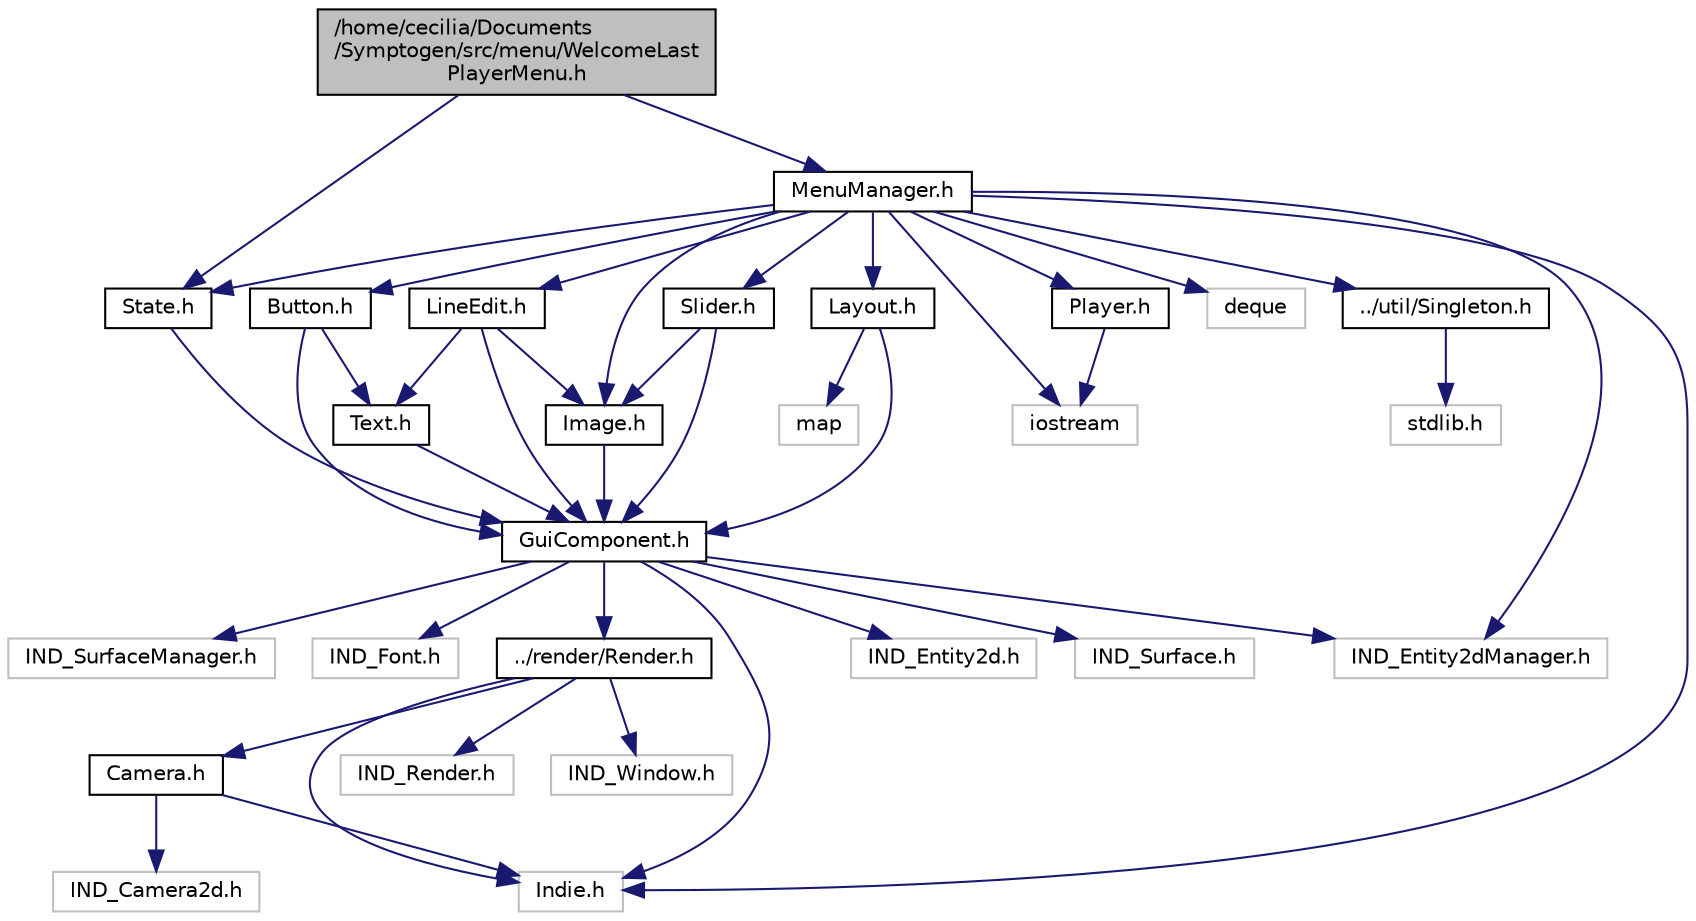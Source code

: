 digraph "/home/cecilia/Documents/Symptogen/src/menu/WelcomeLastPlayerMenu.h"
{
  edge [fontname="Helvetica",fontsize="10",labelfontname="Helvetica",labelfontsize="10"];
  node [fontname="Helvetica",fontsize="10",shape=record];
  Node1 [label="/home/cecilia/Documents\l/Symptogen/src/menu/WelcomeLast\lPlayerMenu.h",height=0.2,width=0.4,color="black", fillcolor="grey75", style="filled" fontcolor="black"];
  Node1 -> Node2 [color="midnightblue",fontsize="10",style="solid",fontname="Helvetica"];
  Node2 [label="State.h",height=0.2,width=0.4,color="black", fillcolor="white", style="filled",URL="$_state_8h.html"];
  Node2 -> Node3 [color="midnightblue",fontsize="10",style="solid",fontname="Helvetica"];
  Node3 [label="GuiComponent.h",height=0.2,width=0.4,color="black", fillcolor="white", style="filled",URL="$_gui_component_8h.html"];
  Node3 -> Node4 [color="midnightblue",fontsize="10",style="solid",fontname="Helvetica"];
  Node4 [label="Indie.h",height=0.2,width=0.4,color="grey75", fillcolor="white", style="filled"];
  Node3 -> Node5 [color="midnightblue",fontsize="10",style="solid",fontname="Helvetica"];
  Node5 [label="IND_Entity2d.h",height=0.2,width=0.4,color="grey75", fillcolor="white", style="filled"];
  Node3 -> Node6 [color="midnightblue",fontsize="10",style="solid",fontname="Helvetica"];
  Node6 [label="IND_Entity2dManager.h",height=0.2,width=0.4,color="grey75", fillcolor="white", style="filled"];
  Node3 -> Node7 [color="midnightblue",fontsize="10",style="solid",fontname="Helvetica"];
  Node7 [label="IND_Surface.h",height=0.2,width=0.4,color="grey75", fillcolor="white", style="filled"];
  Node3 -> Node8 [color="midnightblue",fontsize="10",style="solid",fontname="Helvetica"];
  Node8 [label="IND_SurfaceManager.h",height=0.2,width=0.4,color="grey75", fillcolor="white", style="filled"];
  Node3 -> Node9 [color="midnightblue",fontsize="10",style="solid",fontname="Helvetica"];
  Node9 [label="IND_Font.h",height=0.2,width=0.4,color="grey75", fillcolor="white", style="filled"];
  Node3 -> Node10 [color="midnightblue",fontsize="10",style="solid",fontname="Helvetica"];
  Node10 [label="../render/Render.h",height=0.2,width=0.4,color="black", fillcolor="white", style="filled",URL="$_render_8h.html"];
  Node10 -> Node4 [color="midnightblue",fontsize="10",style="solid",fontname="Helvetica"];
  Node10 -> Node11 [color="midnightblue",fontsize="10",style="solid",fontname="Helvetica"];
  Node11 [label="IND_Render.h",height=0.2,width=0.4,color="grey75", fillcolor="white", style="filled"];
  Node10 -> Node12 [color="midnightblue",fontsize="10",style="solid",fontname="Helvetica"];
  Node12 [label="IND_Window.h",height=0.2,width=0.4,color="grey75", fillcolor="white", style="filled"];
  Node10 -> Node13 [color="midnightblue",fontsize="10",style="solid",fontname="Helvetica"];
  Node13 [label="Camera.h",height=0.2,width=0.4,color="black", fillcolor="white", style="filled",URL="$_camera_8h.html"];
  Node13 -> Node4 [color="midnightblue",fontsize="10",style="solid",fontname="Helvetica"];
  Node13 -> Node14 [color="midnightblue",fontsize="10",style="solid",fontname="Helvetica"];
  Node14 [label="IND_Camera2d.h",height=0.2,width=0.4,color="grey75", fillcolor="white", style="filled"];
  Node1 -> Node15 [color="midnightblue",fontsize="10",style="solid",fontname="Helvetica"];
  Node15 [label="MenuManager.h",height=0.2,width=0.4,color="black", fillcolor="white", style="filled",URL="$_menu_manager_8h.html"];
  Node15 -> Node16 [color="midnightblue",fontsize="10",style="solid",fontname="Helvetica"];
  Node16 [label="iostream",height=0.2,width=0.4,color="grey75", fillcolor="white", style="filled"];
  Node15 -> Node17 [color="midnightblue",fontsize="10",style="solid",fontname="Helvetica"];
  Node17 [label="deque",height=0.2,width=0.4,color="grey75", fillcolor="white", style="filled"];
  Node15 -> Node4 [color="midnightblue",fontsize="10",style="solid",fontname="Helvetica"];
  Node15 -> Node6 [color="midnightblue",fontsize="10",style="solid",fontname="Helvetica"];
  Node15 -> Node18 [color="midnightblue",fontsize="10",style="solid",fontname="Helvetica"];
  Node18 [label="../util/Singleton.h",height=0.2,width=0.4,color="black", fillcolor="white", style="filled",URL="$_singleton_8h.html"];
  Node18 -> Node19 [color="midnightblue",fontsize="10",style="solid",fontname="Helvetica"];
  Node19 [label="stdlib.h",height=0.2,width=0.4,color="grey75", fillcolor="white", style="filled"];
  Node15 -> Node20 [color="midnightblue",fontsize="10",style="solid",fontname="Helvetica"];
  Node20 [label="Player.h",height=0.2,width=0.4,color="black", fillcolor="white", style="filled",URL="$_player_8h.html"];
  Node20 -> Node16 [color="midnightblue",fontsize="10",style="solid",fontname="Helvetica"];
  Node15 -> Node2 [color="midnightblue",fontsize="10",style="solid",fontname="Helvetica"];
  Node15 -> Node21 [color="midnightblue",fontsize="10",style="solid",fontname="Helvetica"];
  Node21 [label="Layout.h",height=0.2,width=0.4,color="black", fillcolor="white", style="filled",URL="$_layout_8h.html"];
  Node21 -> Node3 [color="midnightblue",fontsize="10",style="solid",fontname="Helvetica"];
  Node21 -> Node22 [color="midnightblue",fontsize="10",style="solid",fontname="Helvetica"];
  Node22 [label="map",height=0.2,width=0.4,color="grey75", fillcolor="white", style="filled"];
  Node15 -> Node23 [color="midnightblue",fontsize="10",style="solid",fontname="Helvetica"];
  Node23 [label="Button.h",height=0.2,width=0.4,color="black", fillcolor="white", style="filled",URL="$_button_8h.html"];
  Node23 -> Node3 [color="midnightblue",fontsize="10",style="solid",fontname="Helvetica"];
  Node23 -> Node24 [color="midnightblue",fontsize="10",style="solid",fontname="Helvetica"];
  Node24 [label="Text.h",height=0.2,width=0.4,color="black", fillcolor="white", style="filled",URL="$_text_8h.html"];
  Node24 -> Node3 [color="midnightblue",fontsize="10",style="solid",fontname="Helvetica"];
  Node15 -> Node25 [color="midnightblue",fontsize="10",style="solid",fontname="Helvetica"];
  Node25 [label="Image.h",height=0.2,width=0.4,color="black", fillcolor="white", style="filled",URL="$_image_8h.html"];
  Node25 -> Node3 [color="midnightblue",fontsize="10",style="solid",fontname="Helvetica"];
  Node15 -> Node26 [color="midnightblue",fontsize="10",style="solid",fontname="Helvetica"];
  Node26 [label="LineEdit.h",height=0.2,width=0.4,color="black", fillcolor="white", style="filled",URL="$_line_edit_8h.html"];
  Node26 -> Node3 [color="midnightblue",fontsize="10",style="solid",fontname="Helvetica"];
  Node26 -> Node25 [color="midnightblue",fontsize="10",style="solid",fontname="Helvetica"];
  Node26 -> Node24 [color="midnightblue",fontsize="10",style="solid",fontname="Helvetica"];
  Node15 -> Node27 [color="midnightblue",fontsize="10",style="solid",fontname="Helvetica"];
  Node27 [label="Slider.h",height=0.2,width=0.4,color="black", fillcolor="white", style="filled",URL="$_slider_8h.html"];
  Node27 -> Node3 [color="midnightblue",fontsize="10",style="solid",fontname="Helvetica"];
  Node27 -> Node25 [color="midnightblue",fontsize="10",style="solid",fontname="Helvetica"];
}
